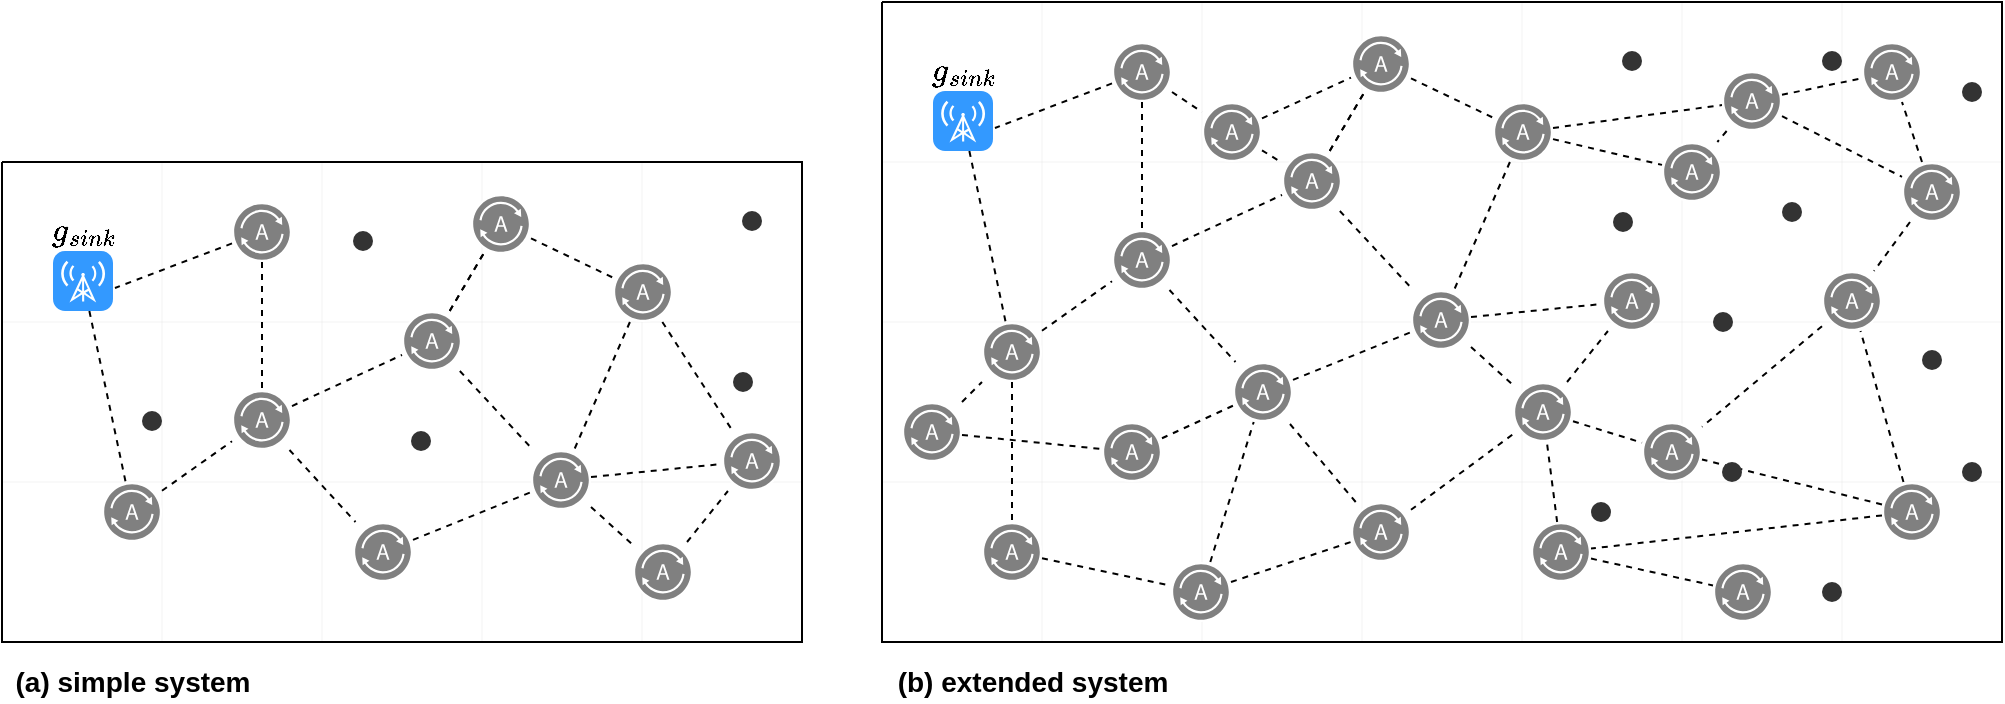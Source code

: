 <mxfile version="13.0.3" type="device"><diagram id="-zjLHbYjfEWFMALanNeC" name="Page-1"><mxGraphModel dx="1106" dy="822" grid="1" gridSize="10" guides="1" tooltips="1" connect="1" arrows="1" fold="1" page="1" pageScale="1" pageWidth="827" pageHeight="1169" math="1" shadow="0"><root><mxCell id="0"/><mxCell id="1" parent="0"/><mxCell id="-i5Xex9YCYUp2LJuFK1C-1" value="" style="verticalLabelPosition=bottom;verticalAlign=top;html=1;shape=mxgraph.basic.patternFillRect;fillStyle=grid;step=80;fillStrokeWidth=0.2;fillStrokeColor=#dddddd;" vertex="1" parent="1"><mxGeometry x="160" y="680" width="400" height="240" as="geometry"/></mxCell><mxCell id="-i5Xex9YCYUp2LJuFK1C-2" style="edgeStyle=none;rounded=0;orthogonalLoop=1;jettySize=auto;html=1;dashed=1;endArrow=none;endFill=0;" edge="1" parent="1" source="-i5Xex9YCYUp2LJuFK1C-3" target="-i5Xex9YCYUp2LJuFK1C-14"><mxGeometry relative="1" as="geometry"/></mxCell><mxCell id="-i5Xex9YCYUp2LJuFK1C-3" value="&lt;span style=&quot;color: rgb(0 , 0 , 0) ; text-align: left&quot;&gt;\(g_{sink}\)&lt;/span&gt;" style="html=1;strokeWidth=1;shadow=0;dashed=0;shape=mxgraph.ios7.misc.broadcast;strokeColor=none;buttonText=;strokeColor2=#222222;fontColor=#222222;fontSize=14;verticalLabelPosition=top;verticalAlign=bottom;align=center;fillColor=#3399FF;spacingTop=-10;labelPosition=center;" vertex="1" parent="1"><mxGeometry x="185.5" y="724.5" width="30" height="30" as="geometry"/></mxCell><mxCell id="-i5Xex9YCYUp2LJuFK1C-4" style="edgeStyle=none;rounded=0;orthogonalLoop=1;jettySize=auto;html=1;dashed=1;endArrow=none;endFill=0;" edge="1" parent="1" source="-i5Xex9YCYUp2LJuFK1C-7" target="-i5Xex9YCYUp2LJuFK1C-21"><mxGeometry relative="1" as="geometry"/></mxCell><mxCell id="-i5Xex9YCYUp2LJuFK1C-5" value="" style="edgeStyle=none;rounded=0;orthogonalLoop=1;jettySize=auto;html=1;dashed=1;endArrow=none;endFill=0;" edge="1" parent="1" source="-i5Xex9YCYUp2LJuFK1C-7" target="-i5Xex9YCYUp2LJuFK1C-21"><mxGeometry relative="1" as="geometry"/></mxCell><mxCell id="-i5Xex9YCYUp2LJuFK1C-6" style="edgeStyle=none;rounded=0;orthogonalLoop=1;jettySize=auto;html=1;dashed=1;endArrow=none;endFill=0;" edge="1" parent="1" source="-i5Xex9YCYUp2LJuFK1C-7" target="-i5Xex9YCYUp2LJuFK1C-17"><mxGeometry relative="1" as="geometry"/></mxCell><mxCell id="-i5Xex9YCYUp2LJuFK1C-7" value="" style="pointerEvents=1;shadow=0;dashed=0;html=1;labelPosition=center;verticalLabelPosition=bottom;verticalAlign=top;align=center;outlineConnect=0;shape=mxgraph.veeam2.agent;labelBackgroundColor=none;fillColor=#808080;strokeColor=#006EAF;fontSize=14;" vertex="1" parent="1"><mxGeometry x="360" y="754.5" width="30" height="30" as="geometry"/></mxCell><mxCell id="-i5Xex9YCYUp2LJuFK1C-8" value="" style="ellipse;html=1;aspect=fixed;dashed=1;labelBackgroundColor=none;fontColor=#333333;fillColor=#333333;strokeColor=none;labelPosition=center;verticalLabelPosition=middle;align=center;verticalAlign=middle;fontSize=14;whiteSpace=wrap;" vertex="1" parent="1"><mxGeometry x="525.5" y="785" width="10" height="10" as="geometry"/></mxCell><mxCell id="-i5Xex9YCYUp2LJuFK1C-9" value="" style="pointerEvents=1;shadow=0;dashed=0;html=1;labelPosition=center;verticalLabelPosition=bottom;verticalAlign=top;align=center;outlineConnect=0;shape=mxgraph.veeam2.agent;labelBackgroundColor=none;fillColor=#808080;strokeColor=#006EAF;fontColor=#ffffff;fontSize=14;" vertex="1" parent="1"><mxGeometry x="520" y="814.5" width="30" height="30" as="geometry"/></mxCell><mxCell id="-i5Xex9YCYUp2LJuFK1C-10" style="rounded=0;orthogonalLoop=1;jettySize=auto;html=1;entryX=1.033;entryY=0.617;entryDx=0;entryDy=0;entryPerimeter=0;dashed=1;endArrow=none;endFill=0;" edge="1" parent="1" source="-i5Xex9YCYUp2LJuFK1C-12" target="-i5Xex9YCYUp2LJuFK1C-3"><mxGeometry relative="1" as="geometry"/></mxCell><mxCell id="-i5Xex9YCYUp2LJuFK1C-11" style="edgeStyle=none;rounded=0;orthogonalLoop=1;jettySize=auto;html=1;dashed=1;endArrow=none;endFill=0;" edge="1" parent="1" source="-i5Xex9YCYUp2LJuFK1C-12" target="-i5Xex9YCYUp2LJuFK1C-26"><mxGeometry relative="1" as="geometry"/></mxCell><mxCell id="-i5Xex9YCYUp2LJuFK1C-12" value="" style="pointerEvents=1;shadow=0;dashed=0;html=1;labelPosition=center;verticalLabelPosition=bottom;verticalAlign=top;align=center;outlineConnect=0;shape=mxgraph.veeam2.agent;labelBackgroundColor=none;strokeColor=#006EAF;fontSize=14;fillColor=#808080;" vertex="1" parent="1"><mxGeometry x="275" y="700" width="30" height="30" as="geometry"/></mxCell><mxCell id="-i5Xex9YCYUp2LJuFK1C-13" style="edgeStyle=none;rounded=0;orthogonalLoop=1;jettySize=auto;html=1;dashed=1;endArrow=none;endFill=0;" edge="1" parent="1" source="-i5Xex9YCYUp2LJuFK1C-14" target="-i5Xex9YCYUp2LJuFK1C-26"><mxGeometry relative="1" as="geometry"/></mxCell><mxCell id="-i5Xex9YCYUp2LJuFK1C-14" value="" style="pointerEvents=1;shadow=0;dashed=0;html=1;labelPosition=center;verticalLabelPosition=bottom;verticalAlign=top;align=center;outlineConnect=0;shape=mxgraph.veeam2.agent;labelBackgroundColor=none;strokeColor=#006EAF;fontSize=14;fillColor=#808080;" vertex="1" parent="1"><mxGeometry x="210" y="840" width="30" height="30" as="geometry"/></mxCell><mxCell id="-i5Xex9YCYUp2LJuFK1C-15" style="edgeStyle=none;rounded=0;orthogonalLoop=1;jettySize=auto;html=1;dashed=1;endArrow=none;endFill=0;" edge="1" parent="1" source="-i5Xex9YCYUp2LJuFK1C-17" target="-i5Xex9YCYUp2LJuFK1C-19"><mxGeometry relative="1" as="geometry"/></mxCell><mxCell id="-i5Xex9YCYUp2LJuFK1C-16" style="edgeStyle=none;rounded=0;orthogonalLoop=1;jettySize=auto;html=1;dashed=1;endArrow=none;endFill=0;" edge="1" parent="1" source="-i5Xex9YCYUp2LJuFK1C-17" target="-i5Xex9YCYUp2LJuFK1C-9"><mxGeometry relative="1" as="geometry"/></mxCell><mxCell id="-i5Xex9YCYUp2LJuFK1C-17" value="" style="pointerEvents=1;shadow=0;dashed=0;html=1;labelPosition=center;verticalLabelPosition=bottom;verticalAlign=top;align=center;outlineConnect=0;shape=mxgraph.veeam2.agent;labelBackgroundColor=none;fillColor=#808080;strokeColor=#006EAF;fontSize=14;" vertex="1" parent="1"><mxGeometry x="424.5" y="824" width="30" height="30" as="geometry"/></mxCell><mxCell id="-i5Xex9YCYUp2LJuFK1C-18" style="edgeStyle=none;rounded=0;orthogonalLoop=1;jettySize=auto;html=1;dashed=1;endArrow=none;endFill=0;" edge="1" parent="1" source="-i5Xex9YCYUp2LJuFK1C-19" target="-i5Xex9YCYUp2LJuFK1C-9"><mxGeometry relative="1" as="geometry"/></mxCell><mxCell id="-i5Xex9YCYUp2LJuFK1C-19" value="" style="pointerEvents=1;shadow=0;dashed=0;html=1;labelPosition=center;verticalLabelPosition=bottom;verticalAlign=top;align=center;outlineConnect=0;shape=mxgraph.veeam2.agent;labelBackgroundColor=none;strokeColor=#006EAF;fontColor=#ffffff;fontSize=14;fillColor=#808080;" vertex="1" parent="1"><mxGeometry x="475.5" y="870" width="30" height="30" as="geometry"/></mxCell><mxCell id="-i5Xex9YCYUp2LJuFK1C-20" style="edgeStyle=none;rounded=0;orthogonalLoop=1;jettySize=auto;html=1;dashed=1;endArrow=none;endFill=0;" edge="1" parent="1" source="-i5Xex9YCYUp2LJuFK1C-21" target="-i5Xex9YCYUp2LJuFK1C-29"><mxGeometry relative="1" as="geometry"/></mxCell><mxCell id="-i5Xex9YCYUp2LJuFK1C-21" value="" style="pointerEvents=1;shadow=0;dashed=0;html=1;labelPosition=center;verticalLabelPosition=bottom;verticalAlign=top;align=center;outlineConnect=0;shape=mxgraph.veeam2.agent;labelBackgroundColor=none;strokeColor=#006EAF;fontColor=#ffffff;fontSize=14;fillColor=#808080;" vertex="1" parent="1"><mxGeometry x="394.5" y="696" width="30" height="30" as="geometry"/></mxCell><mxCell id="-i5Xex9YCYUp2LJuFK1C-22" style="edgeStyle=none;rounded=0;orthogonalLoop=1;jettySize=auto;html=1;dashed=1;endArrow=none;endFill=0;" edge="1" parent="1" source="-i5Xex9YCYUp2LJuFK1C-23" target="-i5Xex9YCYUp2LJuFK1C-17"><mxGeometry relative="1" as="geometry"/></mxCell><mxCell id="-i5Xex9YCYUp2LJuFK1C-23" value="" style="pointerEvents=1;shadow=0;dashed=0;html=1;labelPosition=center;verticalLabelPosition=bottom;verticalAlign=top;align=center;outlineConnect=0;shape=mxgraph.veeam2.agent;labelBackgroundColor=none;strokeColor=#006EAF;fontSize=14;fillColor=#808080;" vertex="1" parent="1"><mxGeometry x="335.5" y="860" width="30" height="30" as="geometry"/></mxCell><mxCell id="-i5Xex9YCYUp2LJuFK1C-24" style="edgeStyle=none;rounded=0;orthogonalLoop=1;jettySize=auto;html=1;dashed=1;endArrow=none;endFill=0;" edge="1" parent="1" source="-i5Xex9YCYUp2LJuFK1C-26" target="-i5Xex9YCYUp2LJuFK1C-7"><mxGeometry relative="1" as="geometry"/></mxCell><mxCell id="-i5Xex9YCYUp2LJuFK1C-25" style="edgeStyle=none;rounded=0;orthogonalLoop=1;jettySize=auto;html=1;dashed=1;endArrow=none;endFill=0;" edge="1" parent="1" source="-i5Xex9YCYUp2LJuFK1C-26" target="-i5Xex9YCYUp2LJuFK1C-23"><mxGeometry relative="1" as="geometry"/></mxCell><mxCell id="-i5Xex9YCYUp2LJuFK1C-26" value="" style="pointerEvents=1;shadow=0;dashed=0;html=1;labelPosition=center;verticalLabelPosition=bottom;verticalAlign=top;align=center;outlineConnect=0;shape=mxgraph.veeam2.agent;labelBackgroundColor=none;strokeColor=#006EAF;fontSize=14;fillColor=#808080;" vertex="1" parent="1"><mxGeometry x="275" y="794" width="30" height="30" as="geometry"/></mxCell><mxCell id="-i5Xex9YCYUp2LJuFK1C-27" style="edgeStyle=none;rounded=0;orthogonalLoop=1;jettySize=auto;html=1;dashed=1;endArrow=none;endFill=0;" edge="1" parent="1" source="-i5Xex9YCYUp2LJuFK1C-29" target="-i5Xex9YCYUp2LJuFK1C-17"><mxGeometry relative="1" as="geometry"/></mxCell><mxCell id="-i5Xex9YCYUp2LJuFK1C-28" style="edgeStyle=none;rounded=0;orthogonalLoop=1;jettySize=auto;html=1;dashed=1;endArrow=none;endFill=0;" edge="1" parent="1" source="-i5Xex9YCYUp2LJuFK1C-29" target="-i5Xex9YCYUp2LJuFK1C-9"><mxGeometry relative="1" as="geometry"/></mxCell><mxCell id="-i5Xex9YCYUp2LJuFK1C-29" value="" style="pointerEvents=1;shadow=0;dashed=0;html=1;labelPosition=center;verticalLabelPosition=bottom;verticalAlign=top;align=center;outlineConnect=0;shape=mxgraph.veeam2.agent;labelBackgroundColor=none;strokeColor=#006EAF;fontSize=14;fillColor=#808080;" vertex="1" parent="1"><mxGeometry x="465.5" y="730" width="30" height="30" as="geometry"/></mxCell><mxCell id="-i5Xex9YCYUp2LJuFK1C-30" value="" style="ellipse;html=1;aspect=fixed;dashed=1;labelBackgroundColor=none;fontColor=#333333;fillColor=#333333;strokeColor=none;labelPosition=center;verticalLabelPosition=middle;align=center;verticalAlign=middle;fontSize=14;whiteSpace=wrap;" vertex="1" parent="1"><mxGeometry x="335.5" y="714.5" width="10" height="10" as="geometry"/></mxCell><mxCell id="-i5Xex9YCYUp2LJuFK1C-31" value="" style="ellipse;html=1;aspect=fixed;dashed=1;labelBackgroundColor=none;fontColor=#333333;fillColor=#333333;strokeColor=none;labelPosition=center;verticalLabelPosition=middle;align=center;verticalAlign=middle;fontSize=14;whiteSpace=wrap;" vertex="1" parent="1"><mxGeometry x="530" y="704.5" width="10" height="10" as="geometry"/></mxCell><mxCell id="-i5Xex9YCYUp2LJuFK1C-32" value="" style="ellipse;html=1;aspect=fixed;dashed=1;labelBackgroundColor=none;fontColor=#333333;fillColor=#333333;strokeColor=none;labelPosition=center;verticalLabelPosition=middle;align=center;verticalAlign=middle;fontSize=14;whiteSpace=wrap;" vertex="1" parent="1"><mxGeometry x="364.5" y="814.5" width="10" height="10" as="geometry"/></mxCell><mxCell id="-i5Xex9YCYUp2LJuFK1C-33" value="" style="ellipse;html=1;aspect=fixed;dashed=1;labelBackgroundColor=none;fontColor=#333333;fillColor=#333333;strokeColor=none;labelPosition=center;verticalLabelPosition=middle;align=center;verticalAlign=middle;fontSize=14;whiteSpace=wrap;" vertex="1" parent="1"><mxGeometry x="230" y="804.5" width="10" height="10" as="geometry"/></mxCell><mxCell id="-i5Xex9YCYUp2LJuFK1C-34" value="" style="verticalLabelPosition=bottom;verticalAlign=top;html=1;shape=mxgraph.basic.patternFillRect;fillStyle=grid;step=80;fillStrokeWidth=0.2;fillStrokeColor=#dddddd;" vertex="1" parent="1"><mxGeometry x="600" y="600" width="560" height="320" as="geometry"/></mxCell><mxCell id="-i5Xex9YCYUp2LJuFK1C-35" style="edgeStyle=none;rounded=0;orthogonalLoop=1;jettySize=auto;html=1;dashed=1;endArrow=none;endFill=0;" edge="1" parent="1" source="-i5Xex9YCYUp2LJuFK1C-36" target="-i5Xex9YCYUp2LJuFK1C-49"><mxGeometry relative="1" as="geometry"/></mxCell><mxCell id="-i5Xex9YCYUp2LJuFK1C-36" value="&lt;span style=&quot;color: rgb(0 , 0 , 0) ; text-align: left&quot;&gt;\(g_{sink}\)&lt;/span&gt;" style="html=1;strokeWidth=1;shadow=0;dashed=0;shape=mxgraph.ios7.misc.broadcast;strokeColor=none;buttonText=;strokeColor2=#222222;fontColor=#222222;fontSize=14;verticalLabelPosition=top;verticalAlign=bottom;align=center;fillColor=#3399FF;spacingTop=-10;labelPosition=center;" vertex="1" parent="1"><mxGeometry x="625.5" y="644.5" width="30" height="30" as="geometry"/></mxCell><mxCell id="-i5Xex9YCYUp2LJuFK1C-37" style="edgeStyle=none;rounded=0;orthogonalLoop=1;jettySize=auto;html=1;dashed=1;endArrow=none;endFill=0;" edge="1" parent="1" source="-i5Xex9YCYUp2LJuFK1C-40" target="-i5Xex9YCYUp2LJuFK1C-57"><mxGeometry relative="1" as="geometry"/></mxCell><mxCell id="-i5Xex9YCYUp2LJuFK1C-38" value="" style="edgeStyle=none;rounded=0;orthogonalLoop=1;jettySize=auto;html=1;dashed=1;endArrow=none;endFill=0;" edge="1" parent="1" source="-i5Xex9YCYUp2LJuFK1C-40" target="-i5Xex9YCYUp2LJuFK1C-57"><mxGeometry relative="1" as="geometry"/></mxCell><mxCell id="-i5Xex9YCYUp2LJuFK1C-39" style="edgeStyle=none;rounded=0;orthogonalLoop=1;jettySize=auto;html=1;dashed=1;endArrow=none;endFill=0;" edge="1" parent="1" source="-i5Xex9YCYUp2LJuFK1C-40" target="-i5Xex9YCYUp2LJuFK1C-52"><mxGeometry relative="1" as="geometry"/></mxCell><mxCell id="-i5Xex9YCYUp2LJuFK1C-40" value="" style="pointerEvents=1;shadow=0;dashed=0;html=1;labelPosition=center;verticalLabelPosition=bottom;verticalAlign=top;align=center;outlineConnect=0;shape=mxgraph.veeam2.agent;labelBackgroundColor=none;fillColor=#808080;strokeColor=#006EAF;fontSize=14;" vertex="1" parent="1"><mxGeometry x="800" y="674.5" width="30" height="30" as="geometry"/></mxCell><mxCell id="-i5Xex9YCYUp2LJuFK1C-41" value="" style="ellipse;html=1;aspect=fixed;dashed=1;labelBackgroundColor=none;fontColor=#333333;fillColor=#333333;strokeColor=none;labelPosition=center;verticalLabelPosition=middle;align=center;verticalAlign=middle;fontSize=14;whiteSpace=wrap;" vertex="1" parent="1"><mxGeometry x="965.5" y="705" width="10" height="10" as="geometry"/></mxCell><mxCell id="-i5Xex9YCYUp2LJuFK1C-42" value="" style="pointerEvents=1;shadow=0;dashed=0;html=1;labelPosition=center;verticalLabelPosition=bottom;verticalAlign=top;align=center;outlineConnect=0;shape=mxgraph.veeam2.agent;labelBackgroundColor=none;fillColor=#808080;strokeColor=#006EAF;fontColor=#ffffff;fontSize=14;" vertex="1" parent="1"><mxGeometry x="960" y="734.5" width="30" height="30" as="geometry"/></mxCell><mxCell id="-i5Xex9YCYUp2LJuFK1C-43" style="rounded=0;orthogonalLoop=1;jettySize=auto;html=1;entryX=1.033;entryY=0.617;entryDx=0;entryDy=0;entryPerimeter=0;dashed=1;endArrow=none;endFill=0;" edge="1" parent="1" source="-i5Xex9YCYUp2LJuFK1C-46" target="-i5Xex9YCYUp2LJuFK1C-36"><mxGeometry relative="1" as="geometry"/></mxCell><mxCell id="-i5Xex9YCYUp2LJuFK1C-44" style="edgeStyle=none;rounded=0;orthogonalLoop=1;jettySize=auto;html=1;dashed=1;endArrow=none;endFill=0;" edge="1" parent="1" source="-i5Xex9YCYUp2LJuFK1C-46" target="-i5Xex9YCYUp2LJuFK1C-62"><mxGeometry relative="1" as="geometry"/></mxCell><mxCell id="-i5Xex9YCYUp2LJuFK1C-45" style="edgeStyle=none;rounded=0;orthogonalLoop=1;jettySize=auto;html=1;dashed=1;endArrow=none;endFill=0;" edge="1" parent="1" source="-i5Xex9YCYUp2LJuFK1C-46" target="-i5Xex9YCYUp2LJuFK1C-84"><mxGeometry relative="1" as="geometry"/></mxCell><mxCell id="-i5Xex9YCYUp2LJuFK1C-46" value="" style="pointerEvents=1;shadow=0;dashed=0;html=1;labelPosition=center;verticalLabelPosition=bottom;verticalAlign=top;align=center;outlineConnect=0;shape=mxgraph.veeam2.agent;labelBackgroundColor=none;strokeColor=#006EAF;fontSize=14;fillColor=#808080;" vertex="1" parent="1"><mxGeometry x="715" y="620" width="30" height="30" as="geometry"/></mxCell><mxCell id="-i5Xex9YCYUp2LJuFK1C-47" style="edgeStyle=none;rounded=0;orthogonalLoop=1;jettySize=auto;html=1;dashed=1;endArrow=none;endFill=0;" edge="1" parent="1" source="-i5Xex9YCYUp2LJuFK1C-49" target="-i5Xex9YCYUp2LJuFK1C-62"><mxGeometry relative="1" as="geometry"/></mxCell><mxCell id="-i5Xex9YCYUp2LJuFK1C-48" style="edgeStyle=none;rounded=0;orthogonalLoop=1;jettySize=auto;html=1;dashed=1;endArrow=none;endFill=0;" edge="1" parent="1" source="-i5Xex9YCYUp2LJuFK1C-49" target="-i5Xex9YCYUp2LJuFK1C-92"><mxGeometry relative="1" as="geometry"/></mxCell><mxCell id="-i5Xex9YCYUp2LJuFK1C-49" value="" style="pointerEvents=1;shadow=0;dashed=0;html=1;labelPosition=center;verticalLabelPosition=bottom;verticalAlign=top;align=center;outlineConnect=0;shape=mxgraph.veeam2.agent;labelBackgroundColor=none;strokeColor=#006EAF;fontSize=14;fillColor=#808080;" vertex="1" parent="1"><mxGeometry x="650" y="760" width="30" height="30" as="geometry"/></mxCell><mxCell id="-i5Xex9YCYUp2LJuFK1C-50" style="edgeStyle=none;rounded=0;orthogonalLoop=1;jettySize=auto;html=1;dashed=1;endArrow=none;endFill=0;" edge="1" parent="1" source="-i5Xex9YCYUp2LJuFK1C-52" target="-i5Xex9YCYUp2LJuFK1C-55"><mxGeometry relative="1" as="geometry"/></mxCell><mxCell id="-i5Xex9YCYUp2LJuFK1C-51" style="edgeStyle=none;rounded=0;orthogonalLoop=1;jettySize=auto;html=1;dashed=1;endArrow=none;endFill=0;" edge="1" parent="1" source="-i5Xex9YCYUp2LJuFK1C-52" target="-i5Xex9YCYUp2LJuFK1C-42"><mxGeometry relative="1" as="geometry"/></mxCell><mxCell id="-i5Xex9YCYUp2LJuFK1C-52" value="" style="pointerEvents=1;shadow=0;dashed=0;html=1;labelPosition=center;verticalLabelPosition=bottom;verticalAlign=top;align=center;outlineConnect=0;shape=mxgraph.veeam2.agent;labelBackgroundColor=none;fillColor=#808080;strokeColor=#006EAF;fontSize=14;" vertex="1" parent="1"><mxGeometry x="864.5" y="744" width="30" height="30" as="geometry"/></mxCell><mxCell id="-i5Xex9YCYUp2LJuFK1C-53" style="edgeStyle=none;rounded=0;orthogonalLoop=1;jettySize=auto;html=1;dashed=1;endArrow=none;endFill=0;" edge="1" parent="1" source="-i5Xex9YCYUp2LJuFK1C-55" target="-i5Xex9YCYUp2LJuFK1C-42"><mxGeometry relative="1" as="geometry"/></mxCell><mxCell id="-i5Xex9YCYUp2LJuFK1C-54" style="edgeStyle=none;rounded=0;orthogonalLoop=1;jettySize=auto;html=1;dashed=1;endArrow=none;endFill=0;" edge="1" parent="1" source="-i5Xex9YCYUp2LJuFK1C-55" target="-i5Xex9YCYUp2LJuFK1C-85"><mxGeometry relative="1" as="geometry"/></mxCell><mxCell id="-i5Xex9YCYUp2LJuFK1C-55" value="" style="pointerEvents=1;shadow=0;dashed=0;html=1;labelPosition=center;verticalLabelPosition=bottom;verticalAlign=top;align=center;outlineConnect=0;shape=mxgraph.veeam2.agent;labelBackgroundColor=none;strokeColor=#006EAF;fontColor=#ffffff;fontSize=14;fillColor=#808080;" vertex="1" parent="1"><mxGeometry x="915.5" y="790" width="30" height="30" as="geometry"/></mxCell><mxCell id="-i5Xex9YCYUp2LJuFK1C-56" style="edgeStyle=none;rounded=0;orthogonalLoop=1;jettySize=auto;html=1;dashed=1;endArrow=none;endFill=0;" edge="1" parent="1" source="-i5Xex9YCYUp2LJuFK1C-57" target="-i5Xex9YCYUp2LJuFK1C-65"><mxGeometry relative="1" as="geometry"/></mxCell><mxCell id="-i5Xex9YCYUp2LJuFK1C-57" value="" style="pointerEvents=1;shadow=0;dashed=0;html=1;labelPosition=center;verticalLabelPosition=bottom;verticalAlign=top;align=center;outlineConnect=0;shape=mxgraph.veeam2.agent;labelBackgroundColor=none;strokeColor=#006EAF;fontColor=#ffffff;fontSize=14;fillColor=#808080;" vertex="1" parent="1"><mxGeometry x="834.5" y="616" width="30" height="30" as="geometry"/></mxCell><mxCell id="-i5Xex9YCYUp2LJuFK1C-58" style="edgeStyle=none;rounded=0;orthogonalLoop=1;jettySize=auto;html=1;dashed=1;endArrow=none;endFill=0;" edge="1" parent="1" source="-i5Xex9YCYUp2LJuFK1C-59" target="-i5Xex9YCYUp2LJuFK1C-52"><mxGeometry relative="1" as="geometry"/></mxCell><mxCell id="-i5Xex9YCYUp2LJuFK1C-59" value="" style="pointerEvents=1;shadow=0;dashed=0;html=1;labelPosition=center;verticalLabelPosition=bottom;verticalAlign=top;align=center;outlineConnect=0;shape=mxgraph.veeam2.agent;labelBackgroundColor=none;strokeColor=#006EAF;fontSize=14;fillColor=#808080;" vertex="1" parent="1"><mxGeometry x="775.5" y="780" width="30" height="30" as="geometry"/></mxCell><mxCell id="-i5Xex9YCYUp2LJuFK1C-60" style="edgeStyle=none;rounded=0;orthogonalLoop=1;jettySize=auto;html=1;dashed=1;endArrow=none;endFill=0;" edge="1" parent="1" source="-i5Xex9YCYUp2LJuFK1C-62" target="-i5Xex9YCYUp2LJuFK1C-40"><mxGeometry relative="1" as="geometry"/></mxCell><mxCell id="-i5Xex9YCYUp2LJuFK1C-61" style="edgeStyle=none;rounded=0;orthogonalLoop=1;jettySize=auto;html=1;dashed=1;endArrow=none;endFill=0;" edge="1" parent="1" source="-i5Xex9YCYUp2LJuFK1C-62" target="-i5Xex9YCYUp2LJuFK1C-59"><mxGeometry relative="1" as="geometry"/></mxCell><mxCell id="-i5Xex9YCYUp2LJuFK1C-62" value="" style="pointerEvents=1;shadow=0;dashed=0;html=1;labelPosition=center;verticalLabelPosition=bottom;verticalAlign=top;align=center;outlineConnect=0;shape=mxgraph.veeam2.agent;labelBackgroundColor=none;strokeColor=#006EAF;fontSize=14;fillColor=#808080;" vertex="1" parent="1"><mxGeometry x="715" y="714" width="30" height="30" as="geometry"/></mxCell><mxCell id="-i5Xex9YCYUp2LJuFK1C-63" style="edgeStyle=none;rounded=0;orthogonalLoop=1;jettySize=auto;html=1;dashed=1;endArrow=none;endFill=0;" edge="1" parent="1" source="-i5Xex9YCYUp2LJuFK1C-65" target="-i5Xex9YCYUp2LJuFK1C-52"><mxGeometry relative="1" as="geometry"/></mxCell><mxCell id="-i5Xex9YCYUp2LJuFK1C-64" style="edgeStyle=none;rounded=0;orthogonalLoop=1;jettySize=auto;html=1;dashed=1;endArrow=none;endFill=0;" edge="1" parent="1" source="-i5Xex9YCYUp2LJuFK1C-65" target="-i5Xex9YCYUp2LJuFK1C-73"><mxGeometry relative="1" as="geometry"/></mxCell><mxCell id="-i5Xex9YCYUp2LJuFK1C-65" value="" style="pointerEvents=1;shadow=0;dashed=0;html=1;labelPosition=center;verticalLabelPosition=bottom;verticalAlign=top;align=center;outlineConnect=0;shape=mxgraph.veeam2.agent;labelBackgroundColor=none;strokeColor=#006EAF;fontSize=14;fillColor=#808080;" vertex="1" parent="1"><mxGeometry x="905.5" y="650" width="30" height="30" as="geometry"/></mxCell><mxCell id="-i5Xex9YCYUp2LJuFK1C-66" value="" style="ellipse;html=1;aspect=fixed;dashed=1;labelBackgroundColor=none;fontColor=#333333;fillColor=#333333;strokeColor=none;labelPosition=center;verticalLabelPosition=middle;align=center;verticalAlign=middle;fontSize=14;whiteSpace=wrap;" vertex="1" parent="1"><mxGeometry x="970" y="624.5" width="10" height="10" as="geometry"/></mxCell><mxCell id="-i5Xex9YCYUp2LJuFK1C-67" style="edgeStyle=none;rounded=0;orthogonalLoop=1;jettySize=auto;html=1;dashed=1;endArrow=none;endFill=0;" edge="1" parent="1" source="-i5Xex9YCYUp2LJuFK1C-70" target="-i5Xex9YCYUp2LJuFK1C-85"><mxGeometry relative="1" as="geometry"/></mxCell><mxCell id="-i5Xex9YCYUp2LJuFK1C-68" style="edgeStyle=none;rounded=0;orthogonalLoop=1;jettySize=auto;html=1;dashed=1;endArrow=none;endFill=0;" edge="1" parent="1" source="-i5Xex9YCYUp2LJuFK1C-70" target="-i5Xex9YCYUp2LJuFK1C-90"><mxGeometry relative="1" as="geometry"/></mxCell><mxCell id="-i5Xex9YCYUp2LJuFK1C-69" style="edgeStyle=none;rounded=0;orthogonalLoop=1;jettySize=auto;html=1;dashed=1;endArrow=none;endFill=0;" edge="1" parent="1" source="-i5Xex9YCYUp2LJuFK1C-70" target="-i5Xex9YCYUp2LJuFK1C-75"><mxGeometry relative="1" as="geometry"/></mxCell><mxCell id="-i5Xex9YCYUp2LJuFK1C-70" value="" style="pointerEvents=1;shadow=0;dashed=0;html=1;labelPosition=center;verticalLabelPosition=bottom;verticalAlign=top;align=center;outlineConnect=0;shape=mxgraph.veeam2.agent;labelBackgroundColor=none;strokeColor=#006EAF;fontSize=14;fillColor=#808080;" vertex="1" parent="1"><mxGeometry x="1100" y="840" width="30" height="30" as="geometry"/></mxCell><mxCell id="-i5Xex9YCYUp2LJuFK1C-71" style="edgeStyle=none;rounded=0;orthogonalLoop=1;jettySize=auto;html=1;dashed=1;endArrow=none;endFill=0;" edge="1" parent="1" source="-i5Xex9YCYUp2LJuFK1C-73" target="-i5Xex9YCYUp2LJuFK1C-93"><mxGeometry relative="1" as="geometry"/></mxCell><mxCell id="-i5Xex9YCYUp2LJuFK1C-72" style="edgeStyle=none;rounded=0;orthogonalLoop=1;jettySize=auto;html=1;dashed=1;endArrow=none;endFill=0;" edge="1" parent="1" source="-i5Xex9YCYUp2LJuFK1C-73" target="-i5Xex9YCYUp2LJuFK1C-88"><mxGeometry relative="1" as="geometry"/></mxCell><mxCell id="-i5Xex9YCYUp2LJuFK1C-73" value="" style="pointerEvents=1;shadow=0;dashed=0;html=1;labelPosition=center;verticalLabelPosition=bottom;verticalAlign=top;align=center;outlineConnect=0;shape=mxgraph.veeam2.agent;labelBackgroundColor=none;strokeColor=#006EAF;fontSize=14;fillColor=#808080;" vertex="1" parent="1"><mxGeometry x="1020" y="634.5" width="30" height="30" as="geometry"/></mxCell><mxCell id="-i5Xex9YCYUp2LJuFK1C-74" style="edgeStyle=none;rounded=0;orthogonalLoop=1;jettySize=auto;html=1;dashed=1;endArrow=none;endFill=0;" edge="1" parent="1" source="-i5Xex9YCYUp2LJuFK1C-75" target="-i5Xex9YCYUp2LJuFK1C-85"><mxGeometry relative="1" as="geometry"/></mxCell><mxCell id="-i5Xex9YCYUp2LJuFK1C-75" value="" style="pointerEvents=1;shadow=0;dashed=0;html=1;labelPosition=center;verticalLabelPosition=bottom;verticalAlign=top;align=center;outlineConnect=0;shape=mxgraph.veeam2.agent;labelBackgroundColor=none;strokeColor=#006EAF;fontSize=14;fillColor=#808080;" vertex="1" parent="1"><mxGeometry x="1070" y="734.5" width="30" height="30" as="geometry"/></mxCell><mxCell id="-i5Xex9YCYUp2LJuFK1C-76" style="edgeStyle=none;rounded=0;orthogonalLoop=1;jettySize=auto;html=1;dashed=1;endArrow=none;endFill=0;" edge="1" parent="1" source="-i5Xex9YCYUp2LJuFK1C-78" target="-i5Xex9YCYUp2LJuFK1C-59"><mxGeometry relative="1" as="geometry"/></mxCell><mxCell id="-i5Xex9YCYUp2LJuFK1C-77" style="edgeStyle=none;rounded=0;orthogonalLoop=1;jettySize=auto;html=1;dashed=1;endArrow=none;endFill=0;" edge="1" parent="1" source="-i5Xex9YCYUp2LJuFK1C-78" target="-i5Xex9YCYUp2LJuFK1C-81"><mxGeometry relative="1" as="geometry"/></mxCell><mxCell id="-i5Xex9YCYUp2LJuFK1C-78" value="" style="pointerEvents=1;shadow=0;dashed=0;html=1;labelPosition=center;verticalLabelPosition=bottom;verticalAlign=top;align=center;outlineConnect=0;shape=mxgraph.veeam2.agent;labelBackgroundColor=none;strokeColor=#006EAF;fontSize=14;fillColor=#808080;" vertex="1" parent="1"><mxGeometry x="744.5" y="880" width="30" height="30" as="geometry"/></mxCell><mxCell id="-i5Xex9YCYUp2LJuFK1C-79" style="edgeStyle=none;rounded=0;orthogonalLoop=1;jettySize=auto;html=1;dashed=1;endArrow=none;endFill=0;" edge="1" parent="1" source="-i5Xex9YCYUp2LJuFK1C-81" target="-i5Xex9YCYUp2LJuFK1C-55"><mxGeometry relative="1" as="geometry"/></mxCell><mxCell id="-i5Xex9YCYUp2LJuFK1C-80" style="edgeStyle=none;rounded=0;orthogonalLoop=1;jettySize=auto;html=1;dashed=1;endArrow=none;endFill=0;" edge="1" parent="1" source="-i5Xex9YCYUp2LJuFK1C-81" target="-i5Xex9YCYUp2LJuFK1C-59"><mxGeometry relative="1" as="geometry"/></mxCell><mxCell id="-i5Xex9YCYUp2LJuFK1C-81" value="" style="pointerEvents=1;shadow=0;dashed=0;html=1;labelPosition=center;verticalLabelPosition=bottom;verticalAlign=top;align=center;outlineConnect=0;shape=mxgraph.veeam2.agent;labelBackgroundColor=none;strokeColor=#006EAF;fontSize=14;fillColor=#808080;" vertex="1" parent="1"><mxGeometry x="834.5" y="850" width="30" height="30" as="geometry"/></mxCell><mxCell id="-i5Xex9YCYUp2LJuFK1C-82" style="edgeStyle=none;rounded=0;orthogonalLoop=1;jettySize=auto;html=1;dashed=1;endArrow=none;endFill=0;" edge="1" parent="1" source="-i5Xex9YCYUp2LJuFK1C-84" target="-i5Xex9YCYUp2LJuFK1C-57"><mxGeometry relative="1" as="geometry"/></mxCell><mxCell id="-i5Xex9YCYUp2LJuFK1C-83" style="edgeStyle=none;rounded=0;orthogonalLoop=1;jettySize=auto;html=1;dashed=1;endArrow=none;endFill=0;" edge="1" parent="1" source="-i5Xex9YCYUp2LJuFK1C-84" target="-i5Xex9YCYUp2LJuFK1C-40"><mxGeometry relative="1" as="geometry"/></mxCell><mxCell id="-i5Xex9YCYUp2LJuFK1C-84" value="" style="pointerEvents=1;shadow=0;dashed=0;html=1;labelPosition=center;verticalLabelPosition=bottom;verticalAlign=top;align=center;outlineConnect=0;shape=mxgraph.veeam2.agent;labelBackgroundColor=none;strokeColor=#006EAF;fontSize=14;fillColor=#808080;" vertex="1" parent="1"><mxGeometry x="760" y="650" width="30" height="30" as="geometry"/></mxCell><mxCell id="-i5Xex9YCYUp2LJuFK1C-85" value="" style="pointerEvents=1;shadow=0;dashed=0;html=1;labelPosition=center;verticalLabelPosition=bottom;verticalAlign=top;align=center;outlineConnect=0;shape=mxgraph.veeam2.agent;labelBackgroundColor=none;strokeColor=#006EAF;fontSize=14;fillColor=#808080;" vertex="1" parent="1"><mxGeometry x="980" y="810" width="30" height="30" as="geometry"/></mxCell><mxCell id="-i5Xex9YCYUp2LJuFK1C-86" style="edgeStyle=none;rounded=0;orthogonalLoop=1;jettySize=auto;html=1;dashed=1;endArrow=none;endFill=0;" edge="1" parent="1" source="-i5Xex9YCYUp2LJuFK1C-88" target="-i5Xex9YCYUp2LJuFK1C-93"><mxGeometry relative="1" as="geometry"/></mxCell><mxCell id="-i5Xex9YCYUp2LJuFK1C-87" style="edgeStyle=none;rounded=0;orthogonalLoop=1;jettySize=auto;html=1;dashed=1;endArrow=none;endFill=0;" edge="1" parent="1" source="-i5Xex9YCYUp2LJuFK1C-88" target="-i5Xex9YCYUp2LJuFK1C-75"><mxGeometry relative="1" as="geometry"/></mxCell><mxCell id="-i5Xex9YCYUp2LJuFK1C-88" value="" style="pointerEvents=1;shadow=0;dashed=0;html=1;labelPosition=center;verticalLabelPosition=bottom;verticalAlign=top;align=center;outlineConnect=0;shape=mxgraph.veeam2.agent;labelBackgroundColor=none;strokeColor=#006EAF;fontSize=14;fillColor=#808080;" vertex="1" parent="1"><mxGeometry x="1110" y="680" width="30" height="30" as="geometry"/></mxCell><mxCell id="-i5Xex9YCYUp2LJuFK1C-89" style="edgeStyle=none;rounded=0;orthogonalLoop=1;jettySize=auto;html=1;dashed=1;endArrow=none;endFill=0;" edge="1" parent="1" source="-i5Xex9YCYUp2LJuFK1C-90" target="-i5Xex9YCYUp2LJuFK1C-55"><mxGeometry relative="1" as="geometry"/></mxCell><mxCell id="-i5Xex9YCYUp2LJuFK1C-90" value="" style="pointerEvents=1;shadow=0;dashed=0;html=1;labelPosition=center;verticalLabelPosition=bottom;verticalAlign=top;align=center;outlineConnect=0;shape=mxgraph.veeam2.agent;labelBackgroundColor=none;strokeColor=#006EAF;fontSize=14;fillColor=#808080;" vertex="1" parent="1"><mxGeometry x="924.5" y="860" width="30" height="30" as="geometry"/></mxCell><mxCell id="-i5Xex9YCYUp2LJuFK1C-91" style="edgeStyle=none;rounded=0;orthogonalLoop=1;jettySize=auto;html=1;dashed=1;endArrow=none;endFill=0;" edge="1" parent="1" source="-i5Xex9YCYUp2LJuFK1C-92" target="-i5Xex9YCYUp2LJuFK1C-78"><mxGeometry relative="1" as="geometry"/></mxCell><mxCell id="-i5Xex9YCYUp2LJuFK1C-92" value="" style="pointerEvents=1;shadow=0;dashed=0;html=1;labelPosition=center;verticalLabelPosition=bottom;verticalAlign=top;align=center;outlineConnect=0;shape=mxgraph.veeam2.agent;labelBackgroundColor=none;strokeColor=#006EAF;fontSize=14;fillColor=#808080;" vertex="1" parent="1"><mxGeometry x="650" y="860" width="30" height="30" as="geometry"/></mxCell><mxCell id="-i5Xex9YCYUp2LJuFK1C-93" value="" style="pointerEvents=1;shadow=0;dashed=0;html=1;labelPosition=center;verticalLabelPosition=bottom;verticalAlign=top;align=center;outlineConnect=0;shape=mxgraph.veeam2.agent;labelBackgroundColor=none;strokeColor=#006EAF;fontSize=14;fillColor=#808080;" vertex="1" parent="1"><mxGeometry x="1090" y="620" width="30" height="30" as="geometry"/></mxCell><mxCell id="-i5Xex9YCYUp2LJuFK1C-94" value="" style="ellipse;html=1;aspect=fixed;dashed=1;labelBackgroundColor=none;fontColor=#333333;fillColor=#333333;strokeColor=none;labelPosition=center;verticalLabelPosition=middle;align=center;verticalAlign=middle;fontSize=14;whiteSpace=wrap;" vertex="1" parent="1"><mxGeometry x="1050" y="700" width="10" height="10" as="geometry"/></mxCell><mxCell id="-i5Xex9YCYUp2LJuFK1C-95" value="" style="ellipse;html=1;aspect=fixed;dashed=1;labelBackgroundColor=none;fontColor=#333333;fillColor=#333333;strokeColor=none;labelPosition=center;verticalLabelPosition=middle;align=center;verticalAlign=middle;fontSize=14;whiteSpace=wrap;" vertex="1" parent="1"><mxGeometry x="1120" y="774" width="10" height="10" as="geometry"/></mxCell><mxCell id="-i5Xex9YCYUp2LJuFK1C-96" value="" style="ellipse;html=1;aspect=fixed;dashed=1;labelBackgroundColor=none;fontColor=#333333;fillColor=#333333;strokeColor=none;labelPosition=center;verticalLabelPosition=middle;align=center;verticalAlign=middle;fontSize=14;whiteSpace=wrap;" vertex="1" parent="1"><mxGeometry x="1070" y="890" width="10" height="10" as="geometry"/></mxCell><mxCell id="-i5Xex9YCYUp2LJuFK1C-97" value="" style="ellipse;html=1;aspect=fixed;dashed=1;labelBackgroundColor=none;fontColor=#333333;fillColor=#333333;strokeColor=none;labelPosition=center;verticalLabelPosition=middle;align=center;verticalAlign=middle;fontSize=14;whiteSpace=wrap;" vertex="1" parent="1"><mxGeometry x="1020" y="830" width="10" height="10" as="geometry"/></mxCell><mxCell id="-i5Xex9YCYUp2LJuFK1C-98" value="" style="ellipse;html=1;aspect=fixed;dashed=1;labelBackgroundColor=none;fontColor=#333333;fillColor=#333333;strokeColor=none;labelPosition=center;verticalLabelPosition=middle;align=center;verticalAlign=middle;fontSize=14;whiteSpace=wrap;" vertex="1" parent="1"><mxGeometry x="1015.5" y="755" width="10" height="10" as="geometry"/></mxCell><mxCell id="-i5Xex9YCYUp2LJuFK1C-99" value="" style="ellipse;html=1;aspect=fixed;dashed=1;labelBackgroundColor=none;fontColor=#333333;fillColor=#333333;strokeColor=none;labelPosition=center;verticalLabelPosition=middle;align=center;verticalAlign=middle;fontSize=14;whiteSpace=wrap;" vertex="1" parent="1"><mxGeometry x="954.5" y="850" width="10" height="10" as="geometry"/></mxCell><mxCell id="-i5Xex9YCYUp2LJuFK1C-100" value="" style="ellipse;html=1;aspect=fixed;dashed=1;labelBackgroundColor=none;fontColor=#333333;fillColor=#333333;strokeColor=none;labelPosition=center;verticalLabelPosition=middle;align=center;verticalAlign=middle;fontSize=14;whiteSpace=wrap;" vertex="1" parent="1"><mxGeometry x="1070" y="624.5" width="10" height="10" as="geometry"/></mxCell><mxCell id="-i5Xex9YCYUp2LJuFK1C-101" value="" style="ellipse;html=1;aspect=fixed;dashed=1;labelBackgroundColor=none;fontColor=#333333;fillColor=#333333;strokeColor=none;labelPosition=center;verticalLabelPosition=middle;align=center;verticalAlign=middle;fontSize=14;whiteSpace=wrap;" vertex="1" parent="1"><mxGeometry x="1140" y="640" width="10" height="10" as="geometry"/></mxCell><mxCell id="-i5Xex9YCYUp2LJuFK1C-102" value="" style="ellipse;html=1;aspect=fixed;dashed=1;labelBackgroundColor=none;fontColor=#333333;fillColor=#333333;strokeColor=none;labelPosition=center;verticalLabelPosition=middle;align=center;verticalAlign=middle;fontSize=14;whiteSpace=wrap;" vertex="1" parent="1"><mxGeometry x="1140" y="830" width="10" height="10" as="geometry"/></mxCell><mxCell id="-i5Xex9YCYUp2LJuFK1C-103" value="(a) simple system" style="text;html=1;align=center;verticalAlign=middle;resizable=0;points=[];autosize=1;fontStyle=1;fontSize=14;" vertex="1" parent="1"><mxGeometry x="160" y="930" width="130" height="20" as="geometry"/></mxCell><mxCell id="-i5Xex9YCYUp2LJuFK1C-104" value="(b) extended system" style="text;html=1;align=center;verticalAlign=middle;resizable=0;points=[];autosize=1;fontStyle=1;fontSize=14;" vertex="1" parent="1"><mxGeometry x="600" y="930" width="150" height="20" as="geometry"/></mxCell><mxCell id="-i5Xex9YCYUp2LJuFK1C-105" value="" style="pointerEvents=1;shadow=0;dashed=0;html=1;labelPosition=center;verticalLabelPosition=bottom;verticalAlign=top;align=center;outlineConnect=0;shape=mxgraph.veeam2.agent;labelBackgroundColor=none;strokeColor=#006EAF;fontSize=14;fillColor=#808080;" vertex="1" parent="1"><mxGeometry x="1015.5" y="880" width="30" height="30" as="geometry"/></mxCell><mxCell id="-i5Xex9YCYUp2LJuFK1C-106" value="" style="pointerEvents=1;shadow=0;dashed=0;html=1;labelPosition=center;verticalLabelPosition=bottom;verticalAlign=top;align=center;outlineConnect=0;shape=mxgraph.veeam2.agent;labelBackgroundColor=none;strokeColor=#006EAF;fontSize=14;fillColor=#808080;" vertex="1" parent="1"><mxGeometry x="710" y="810" width="30" height="30" as="geometry"/></mxCell><mxCell id="-i5Xex9YCYUp2LJuFK1C-107" value="" style="pointerEvents=1;shadow=0;dashed=0;html=1;labelPosition=center;verticalLabelPosition=bottom;verticalAlign=top;align=center;outlineConnect=0;shape=mxgraph.veeam2.agent;labelBackgroundColor=none;strokeColor=#006EAF;fontSize=14;fillColor=#808080;" vertex="1" parent="1"><mxGeometry x="610" y="800" width="30" height="30" as="geometry"/></mxCell><mxCell id="-i5Xex9YCYUp2LJuFK1C-108" value="" style="pointerEvents=1;shadow=0;dashed=0;html=1;labelPosition=center;verticalLabelPosition=bottom;verticalAlign=top;align=center;outlineConnect=0;shape=mxgraph.veeam2.agent;labelBackgroundColor=none;strokeColor=#006EAF;fontSize=14;fillColor=#808080;" vertex="1" parent="1"><mxGeometry x="990" y="670" width="30" height="30" as="geometry"/></mxCell><mxCell id="-i5Xex9YCYUp2LJuFK1C-110" style="edgeStyle=none;rounded=0;orthogonalLoop=1;jettySize=auto;html=1;dashed=1;endArrow=none;endFill=0;" edge="1" parent="1" source="-i5Xex9YCYUp2LJuFK1C-73" target="-i5Xex9YCYUp2LJuFK1C-108"><mxGeometry relative="1" as="geometry"><mxPoint x="1060" y="667.083" as="sourcePoint"/><mxPoint x="1120" y="697.417" as="targetPoint"/></mxGeometry></mxCell><mxCell id="-i5Xex9YCYUp2LJuFK1C-111" style="edgeStyle=none;rounded=0;orthogonalLoop=1;jettySize=auto;html=1;dashed=1;endArrow=none;endFill=0;" edge="1" parent="1" source="-i5Xex9YCYUp2LJuFK1C-65" target="-i5Xex9YCYUp2LJuFK1C-108"><mxGeometry relative="1" as="geometry"><mxPoint x="1070" y="677.083" as="sourcePoint"/><mxPoint x="1130" y="707.417" as="targetPoint"/></mxGeometry></mxCell><mxCell id="-i5Xex9YCYUp2LJuFK1C-112" style="edgeStyle=none;rounded=0;orthogonalLoop=1;jettySize=auto;html=1;dashed=1;endArrow=none;endFill=0;" edge="1" parent="1" source="-i5Xex9YCYUp2LJuFK1C-90" target="-i5Xex9YCYUp2LJuFK1C-105"><mxGeometry relative="1" as="geometry"><mxPoint x="945.5" y="678.55" as="sourcePoint"/><mxPoint x="1000" y="691.45" as="targetPoint"/></mxGeometry></mxCell><mxCell id="-i5Xex9YCYUp2LJuFK1C-115" style="edgeStyle=none;rounded=0;orthogonalLoop=1;jettySize=auto;html=1;dashed=1;endArrow=none;endFill=0;" edge="1" parent="1" source="-i5Xex9YCYUp2LJuFK1C-106" target="-i5Xex9YCYUp2LJuFK1C-59"><mxGeometry relative="1" as="geometry"><mxPoint x="965.5" y="698.55" as="sourcePoint"/><mxPoint x="1020" y="711.45" as="targetPoint"/></mxGeometry></mxCell><mxCell id="-i5Xex9YCYUp2LJuFK1C-116" style="edgeStyle=none;rounded=0;orthogonalLoop=1;jettySize=auto;html=1;dashed=1;endArrow=none;endFill=0;" edge="1" parent="1" source="-i5Xex9YCYUp2LJuFK1C-107" target="-i5Xex9YCYUp2LJuFK1C-49"><mxGeometry relative="1" as="geometry"><mxPoint x="975.5" y="708.55" as="sourcePoint"/><mxPoint x="1030" y="721.45" as="targetPoint"/></mxGeometry></mxCell><mxCell id="-i5Xex9YCYUp2LJuFK1C-117" style="edgeStyle=none;rounded=0;orthogonalLoop=1;jettySize=auto;html=1;dashed=1;endArrow=none;endFill=0;" edge="1" parent="1" source="-i5Xex9YCYUp2LJuFK1C-107" target="-i5Xex9YCYUp2LJuFK1C-106"><mxGeometry relative="1" as="geometry"><mxPoint x="985.5" y="718.55" as="sourcePoint"/><mxPoint x="1040" y="731.45" as="targetPoint"/></mxGeometry></mxCell></root></mxGraphModel></diagram></mxfile>